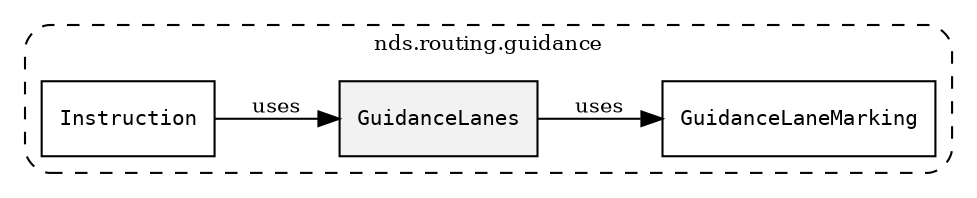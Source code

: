 /**
 * This dot file creates symbol collaboration diagram for GuidanceLanes.
 */
digraph ZSERIO
{
    node [shape=box, fontsize=10];
    rankdir="LR";
    fontsize=10;
    tooltip="GuidanceLanes collaboration diagram";

    subgraph "cluster_nds.routing.guidance"
    {
        style="dashed, rounded";
        label="nds.routing.guidance";
        tooltip="Package nds.routing.guidance";
        href="../../../content/packages/nds.routing.guidance.html#Package-nds-routing-guidance";
        target="_parent";

        "GuidanceLanes" [style="filled", fillcolor="#0000000D", target="_parent", label=<<font face="monospace"><table align="center" border="0" cellspacing="0" cellpadding="0"><tr><td href="../../../content/packages/nds.routing.guidance.html#Structure-GuidanceLanes" title="Structure defined in nds.routing.guidance">GuidanceLanes</td></tr></table></font>>];
        "GuidanceLaneMarking" [target="_parent", label=<<font face="monospace"><table align="center" border="0" cellspacing="0" cellpadding="0"><tr><td href="../../../content/packages/nds.routing.guidance.html#Bitmask-GuidanceLaneMarking" title="Bitmask defined in nds.routing.guidance">GuidanceLaneMarking</td></tr></table></font>>];
        "Instruction" [target="_parent", label=<<font face="monospace"><table align="center" border="0" cellspacing="0" cellpadding="0"><tr><td href="../../../content/packages/nds.routing.guidance.html#Structure-Instruction" title="Structure defined in nds.routing.guidance">Instruction</td></tr></table></font>>];
    }

    "GuidanceLanes" -> "GuidanceLaneMarking" [label="uses", fontsize=10];
    "Instruction" -> "GuidanceLanes" [label="uses", fontsize=10];
}
